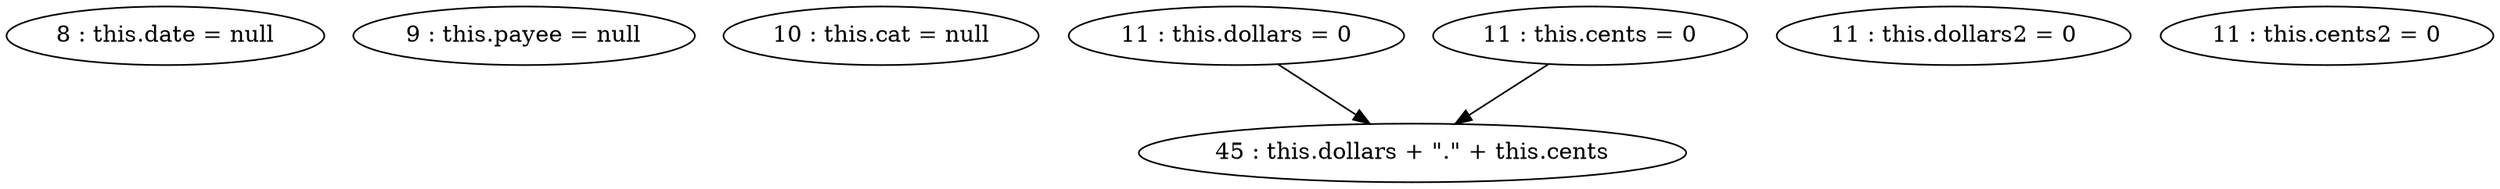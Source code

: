 digraph G {
"8 : this.date = null"
"9 : this.payee = null"
"10 : this.cat = null"
"11 : this.dollars = 0"
"11 : this.dollars = 0" -> "45 : this.dollars + \".\" + this.cents"
"11 : this.cents = 0"
"11 : this.cents = 0" -> "45 : this.dollars + \".\" + this.cents"
"11 : this.dollars2 = 0"
"11 : this.cents2 = 0"
"45 : this.dollars + \".\" + this.cents"
}